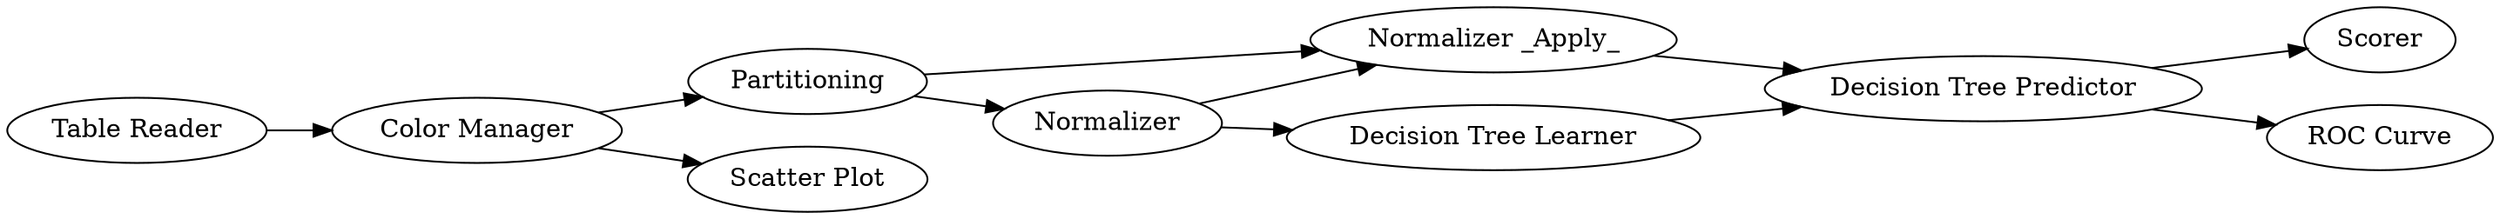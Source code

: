 digraph {
	1 [label="Table Reader"]
	2 [label="Color Manager"]
	3 [label=Partitioning]
	4 [label=Normalizer]
	5 [label="Normalizer _Apply_"]
	6 [label="Decision Tree Learner"]
	7 [label="Decision Tree Predictor"]
	8 [label="Scatter Plot"]
	9 [label=Scorer]
	10 [label="ROC Curve"]
	1 -> 2
	2 -> 3
	2 -> 8
	3 -> 5
	3 -> 4
	4 -> 5
	4 -> 6
	5 -> 7
	6 -> 7
	7 -> 10
	7 -> 9
	rankdir=LR
}
